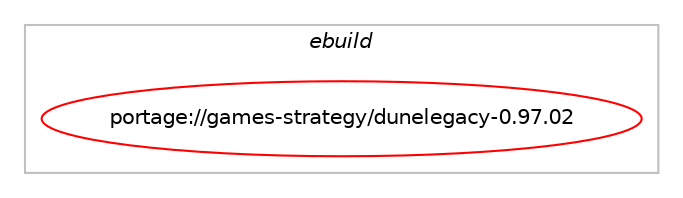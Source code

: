 digraph prolog {

# *************
# Graph options
# *************

newrank=true;
concentrate=true;
compound=true;
graph [rankdir=LR,fontname=Helvetica,fontsize=10,ranksep=1.5];#, ranksep=2.5, nodesep=0.2];
edge  [arrowhead=vee];
node  [fontname=Helvetica,fontsize=10];

# **********
# The ebuild
# **********

subgraph cluster_leftcol {
color=gray;
label=<<i>ebuild</i>>;
id [label="portage://games-strategy/dunelegacy-0.97.02", color=red, width=4, href="../games-strategy/dunelegacy-0.97.02.svg"];
}

# ****************
# The dependencies
# ****************

subgraph cluster_midcol {
color=gray;
label=<<i>dependencies</i>>;
subgraph cluster_compile {
fillcolor="#eeeeee";
style=filled;
label=<<i>compile</i>>;
# *** BEGIN UNKNOWN DEPENDENCY TYPE (TODO) ***
# id -> equal(package_dependency(portage://games-strategy/dunelegacy-0.97.02,install,no,media-libs,libsdl2,none,[,,],[],[use(enable(sound),none),use(enable(threads),positive),use(enable(video),none)]))
# *** END UNKNOWN DEPENDENCY TYPE (TODO) ***

# *** BEGIN UNKNOWN DEPENDENCY TYPE (TODO) ***
# id -> equal(package_dependency(portage://games-strategy/dunelegacy-0.97.02,install,no,media-libs,sdl2-mixer,none,[,,],[],[use(enable(midi),none)]))
# *** END UNKNOWN DEPENDENCY TYPE (TODO) ***

# *** BEGIN UNKNOWN DEPENDENCY TYPE (TODO) ***
# id -> equal(package_dependency(portage://games-strategy/dunelegacy-0.97.02,install,no,media-libs,sdl2-ttf,none,[,,],[],[]))
# *** END UNKNOWN DEPENDENCY TYPE (TODO) ***

}
subgraph cluster_compileandrun {
fillcolor="#eeeeee";
style=filled;
label=<<i>compile and run</i>>;
}
subgraph cluster_run {
fillcolor="#eeeeee";
style=filled;
label=<<i>run</i>>;
# *** BEGIN UNKNOWN DEPENDENCY TYPE (TODO) ***
# id -> equal(package_dependency(portage://games-strategy/dunelegacy-0.97.02,run,no,media-libs,libsdl2,none,[,,],[],[use(enable(sound),none),use(enable(threads),positive),use(enable(video),none)]))
# *** END UNKNOWN DEPENDENCY TYPE (TODO) ***

# *** BEGIN UNKNOWN DEPENDENCY TYPE (TODO) ***
# id -> equal(package_dependency(portage://games-strategy/dunelegacy-0.97.02,run,no,media-libs,sdl2-mixer,none,[,,],[],[use(enable(midi),none)]))
# *** END UNKNOWN DEPENDENCY TYPE (TODO) ***

# *** BEGIN UNKNOWN DEPENDENCY TYPE (TODO) ***
# id -> equal(package_dependency(portage://games-strategy/dunelegacy-0.97.02,run,no,media-libs,sdl2-ttf,none,[,,],[],[]))
# *** END UNKNOWN DEPENDENCY TYPE (TODO) ***

}
}

# **************
# The candidates
# **************

subgraph cluster_choices {
rank=same;
color=gray;
label=<<i>candidates</i>>;

}

}
